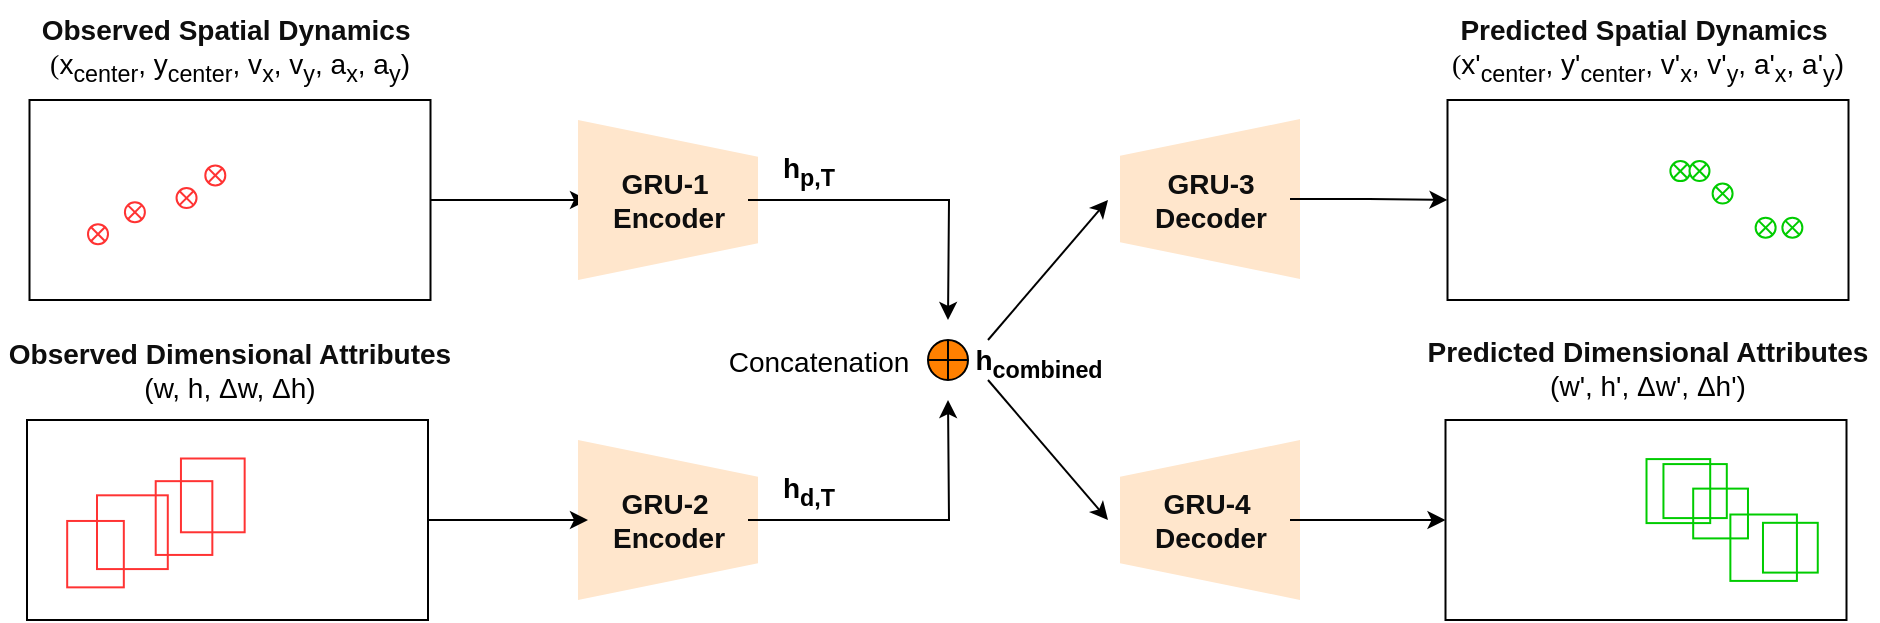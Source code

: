 <mxfile version="24.7.6">
  <diagram name="Page-1" id="6fGCEEJo6AOF35WougVm">
    <mxGraphModel dx="1026" dy="691" grid="1" gridSize="10" guides="1" tooltips="1" connect="1" arrows="1" fold="1" page="1" pageScale="1" pageWidth="1169" pageHeight="827" math="0" shadow="0">
      <root>
        <mxCell id="0" />
        <mxCell id="1" parent="0" />
        <mxCell id="3bJpoVCjEb0cECmUaCNj-70" value="&lt;font style=&quot;font-size: 14px;&quot;&gt;&lt;b style=&quot;background-color: initial; color: rgb(14, 14, 14); text-align: start;&quot;&gt;Observed Dimensional Attributes&lt;/b&gt;&lt;br&gt;&lt;/font&gt;&lt;div style=&quot;font-size: 14px;&quot;&gt;&lt;font style=&quot;font-size: 14px;&quot;&gt;(w, h,&amp;nbsp;&lt;span style=&quot;background-color: initial;&quot;&gt;Δ&lt;/span&gt;&lt;span style=&quot;background-color: initial;&quot;&gt;w,&amp;nbsp;&lt;/span&gt;&lt;span style=&quot;background-color: initial;&quot;&gt;Δ&lt;/span&gt;&lt;span style=&quot;background-color: initial;&quot;&gt;h)&lt;/span&gt;&lt;/font&gt;&lt;/div&gt;" style="text;html=1;align=center;verticalAlign=middle;whiteSpace=wrap;rounded=0;" parent="1" vertex="1">
          <mxGeometry x="93" y="415" width="224" height="50" as="geometry" />
        </mxCell>
        <mxCell id="3bJpoVCjEb0cECmUaCNj-73" value="" style="group" parent="1" vertex="1" connectable="0">
          <mxGeometry x="813.75" y="305" width="200.5" height="100" as="geometry" />
        </mxCell>
        <mxCell id="3bJpoVCjEb0cECmUaCNj-56" value="" style="rounded=0;whiteSpace=wrap;html=1;fillColor=none;" parent="3bJpoVCjEb0cECmUaCNj-73" vertex="1">
          <mxGeometry width="200.5" height="100" as="geometry" />
        </mxCell>
        <mxCell id="3bJpoVCjEb0cECmUaCNj-57" value="" style="group" parent="3bJpoVCjEb0cECmUaCNj-73" vertex="1" connectable="0">
          <mxGeometry x="100.505" y="19.545" width="85.625" height="60.91" as="geometry" />
        </mxCell>
        <mxCell id="3bJpoVCjEb0cECmUaCNj-64" value="" style="shape=sumEllipse;perimeter=ellipsePerimeter;whiteSpace=wrap;html=1;backgroundOutline=1;strokeColor=#00CC00;" parent="3bJpoVCjEb0cECmUaCNj-57" vertex="1">
          <mxGeometry x="10.925" y="11.005" width="10" height="10" as="geometry" />
        </mxCell>
        <mxCell id="3bJpoVCjEb0cECmUaCNj-65" value="" style="shape=sumEllipse;perimeter=ellipsePerimeter;whiteSpace=wrap;html=1;backgroundOutline=1;strokeColor=#00CC00;" parent="3bJpoVCjEb0cECmUaCNj-57" vertex="1">
          <mxGeometry x="32.045" y="22.215" width="10" height="10" as="geometry" />
        </mxCell>
        <mxCell id="3bJpoVCjEb0cECmUaCNj-66" value="" style="shape=sumEllipse;perimeter=ellipsePerimeter;whiteSpace=wrap;html=1;backgroundOutline=1;strokeColor=#00CC00;" parent="3bJpoVCjEb0cECmUaCNj-57" vertex="1">
          <mxGeometry x="66.935" y="39.315" width="10" height="10" as="geometry" />
        </mxCell>
        <mxCell id="3bJpoVCjEb0cECmUaCNj-67" value="" style="shape=sumEllipse;perimeter=ellipsePerimeter;whiteSpace=wrap;html=1;backgroundOutline=1;strokeColor=#00CC00;" parent="3bJpoVCjEb0cECmUaCNj-57" vertex="1">
          <mxGeometry x="53.565" y="39.315" width="10" height="10" as="geometry" />
        </mxCell>
        <mxCell id="3bJpoVCjEb0cECmUaCNj-68" value="" style="shape=sumEllipse;perimeter=ellipsePerimeter;whiteSpace=wrap;html=1;backgroundOutline=1;strokeColor=#00CC00;" parent="3bJpoVCjEb0cECmUaCNj-57" vertex="1">
          <mxGeometry x="20.495" y="10.995" width="10" height="10" as="geometry" />
        </mxCell>
        <mxCell id="3bJpoVCjEb0cECmUaCNj-74" value="" style="group" parent="1" vertex="1" connectable="0">
          <mxGeometry x="812.75" y="465" width="215.25" height="100" as="geometry" />
        </mxCell>
        <mxCell id="3bJpoVCjEb0cECmUaCNj-37" value="" style="rounded=0;whiteSpace=wrap;html=1;fillColor=none;" parent="3bJpoVCjEb0cECmUaCNj-74" vertex="1">
          <mxGeometry width="200.5" height="100" as="geometry" />
        </mxCell>
        <mxCell id="3bJpoVCjEb0cECmUaCNj-29" value="" style="group" parent="3bJpoVCjEb0cECmUaCNj-74" vertex="1" connectable="0">
          <mxGeometry x="100.505" y="19.545" width="85.625" height="60.91" as="geometry" />
        </mxCell>
        <mxCell id="3bJpoVCjEb0cECmUaCNj-30" value="" style="rounded=0;whiteSpace=wrap;html=1;rotation=-270;fillColor=none;strokeColor=#00CC00;" parent="3bJpoVCjEb0cECmUaCNj-29" vertex="1">
          <mxGeometry x="41.965" y="27.675" width="33.2" height="33.27" as="geometry" />
        </mxCell>
        <mxCell id="3bJpoVCjEb0cECmUaCNj-31" value="" style="rounded=0;whiteSpace=wrap;html=1;rotation=-270;fillColor=none;strokeColor=#00CC00;" parent="3bJpoVCjEb0cECmUaCNj-29" vertex="1">
          <mxGeometry x="10.805" y="0.165" width="27" height="31.67" as="geometry" />
        </mxCell>
        <mxCell id="3bJpoVCjEb0cECmUaCNj-32" value="" style="rounded=0;whiteSpace=wrap;html=1;rotation=-270;fillColor=none;strokeColor=#00CC00;" parent="3bJpoVCjEb0cECmUaCNj-29" vertex="1">
          <mxGeometry x="24.595" y="13.515" width="24.89" height="27.39" as="geometry" />
        </mxCell>
        <mxCell id="3bJpoVCjEb0cECmUaCNj-33" value="" style="rounded=0;whiteSpace=wrap;html=1;rotation=-270;fillColor=none;strokeColor=#00CC00;" parent="3bJpoVCjEb0cECmUaCNj-29" vertex="1">
          <mxGeometry x="-0.075" y="0.075" width="32" height="31.85" as="geometry" />
        </mxCell>
        <mxCell id="3bJpoVCjEb0cECmUaCNj-34" value="" style="rounded=0;whiteSpace=wrap;html=1;rotation=-270;fillColor=none;strokeColor=#00CC00;" parent="3bJpoVCjEb0cECmUaCNj-29" vertex="1">
          <mxGeometry x="59.485" y="30.615" width="24.89" height="27.39" as="geometry" />
        </mxCell>
        <mxCell id="3bJpoVCjEb0cECmUaCNj-76" value="" style="group" parent="1" vertex="1" connectable="0">
          <mxGeometry x="103.5" y="465" width="200.5" height="100" as="geometry" />
        </mxCell>
        <mxCell id="3bJpoVCjEb0cECmUaCNj-14" value="" style="group;shadow=0;" parent="3bJpoVCjEb0cECmUaCNj-76" vertex="1" connectable="0">
          <mxGeometry x="19.5" y="20" width="90" height="63" as="geometry" />
        </mxCell>
        <mxCell id="3bJpoVCjEb0cECmUaCNj-5" value="" style="rounded=0;whiteSpace=wrap;html=1;rotation=-90;fillColor=none;strokeColor=#FF3333;" parent="3bJpoVCjEb0cECmUaCNj-14" vertex="1">
          <mxGeometry x="-1.844" y="32.916" width="33.197" height="28.315" as="geometry" />
        </mxCell>
        <mxCell id="3bJpoVCjEb0cECmUaCNj-6" value="" style="rounded=0;whiteSpace=wrap;html=1;rotation=-90;fillColor=none;strokeColor=#FF3333;" parent="3bJpoVCjEb0cECmUaCNj-14" vertex="1">
          <mxGeometry x="40.574" y="14.865" width="36.885" height="28.315" as="geometry" />
        </mxCell>
        <mxCell id="3bJpoVCjEb0cECmUaCNj-7" value="" style="rounded=0;whiteSpace=wrap;html=1;rotation=-90;fillColor=none;strokeColor=#FF3333;" parent="3bJpoVCjEb0cECmUaCNj-14" vertex="1">
          <mxGeometry x="14.754" y="18.404" width="36.885" height="35.393" as="geometry" />
        </mxCell>
        <mxCell id="3bJpoVCjEb0cECmUaCNj-11" value="" style="rounded=0;whiteSpace=wrap;html=1;rotation=-90;fillColor=none;strokeColor=#FF3333;" parent="3bJpoVCjEb0cECmUaCNj-14" vertex="1">
          <mxGeometry x="54.959" y="1.77" width="36.885" height="31.854" as="geometry" />
        </mxCell>
        <mxCell id="3bJpoVCjEb0cECmUaCNj-36" value="" style="rounded=0;whiteSpace=wrap;html=1;fillColor=none;" parent="3bJpoVCjEb0cECmUaCNj-76" vertex="1">
          <mxGeometry width="200.5" height="100" as="geometry" />
        </mxCell>
        <mxCell id="3bJpoVCjEb0cECmUaCNj-38" value="" style="group;shadow=0;" parent="1" vertex="1" connectable="0">
          <mxGeometry x="124.25" y="325" width="90" height="63" as="geometry" />
        </mxCell>
        <mxCell id="3bJpoVCjEb0cECmUaCNj-51" value="" style="shape=sumEllipse;perimeter=ellipsePerimeter;whiteSpace=wrap;html=1;backgroundOutline=1;strokeColor=#FF3333;" parent="3bJpoVCjEb0cECmUaCNj-38" vertex="1">
          <mxGeometry x="9.75" y="42.07" width="10" height="10" as="geometry" />
        </mxCell>
        <mxCell id="3bJpoVCjEb0cECmUaCNj-52" value="" style="shape=sumEllipse;perimeter=ellipsePerimeter;whiteSpace=wrap;html=1;backgroundOutline=1;strokeColor=#FF3333;" parent="3bJpoVCjEb0cECmUaCNj-38" vertex="1">
          <mxGeometry x="28.2" y="31.1" width="10" height="10" as="geometry" />
        </mxCell>
        <mxCell id="3bJpoVCjEb0cECmUaCNj-53" value="" style="shape=sumEllipse;perimeter=ellipsePerimeter;whiteSpace=wrap;html=1;backgroundOutline=1;strokeColor=#FF3333;" parent="3bJpoVCjEb0cECmUaCNj-38" vertex="1">
          <mxGeometry x="54.02" y="24.02" width="10" height="10" as="geometry" />
        </mxCell>
        <mxCell id="3bJpoVCjEb0cECmUaCNj-54" value="" style="shape=sumEllipse;perimeter=ellipsePerimeter;whiteSpace=wrap;html=1;backgroundOutline=1;strokeColor=#FF3333;" parent="3bJpoVCjEb0cECmUaCNj-38" vertex="1">
          <mxGeometry x="68.4" y="12.7" width="10" height="10" as="geometry" />
        </mxCell>
        <mxCell id="3bJpoVCjEb0cECmUaCNj-72" value="&lt;font style=&quot;font-size: 14px;&quot;&gt;&lt;b style=&quot;background-color: initial; color: rgb(14, 14, 14); text-align: start; text-indent: -13px;&quot;&gt;Observed Spatial Dynamics&lt;/b&gt;&lt;font style=&quot;font-size: 14px;&quot; face=&quot;Helvetica&quot;&gt;&amp;nbsp;&lt;br&gt;&lt;/font&gt;&lt;/font&gt;&lt;div style=&quot;font-size: 14px;&quot;&gt;&lt;font style=&quot;font-size: 14px;&quot;&gt;&lt;font style=&quot;font-size: 14px;&quot; face=&quot;EEfprOaRuqxEPbwgsdAZ&quot;&gt;(&lt;/font&gt;&lt;font style=&quot;font-size: 14px;&quot;&gt;x&lt;sub style=&quot;&quot;&gt;center&lt;/sub&gt;, y&lt;sub style=&quot;&quot;&gt;center&lt;/sub&gt;, v&lt;sub style=&quot;&quot;&gt;x&lt;/sub&gt;, v&lt;sub style=&quot;&quot;&gt;y&lt;/sub&gt;, a&lt;sub style=&quot;&quot;&gt;x&lt;/sub&gt;, a&lt;sub style=&quot;&quot;&gt;y&lt;/sub&gt;)&lt;/font&gt;&lt;/font&gt;&lt;/div&gt;" style="text;html=1;align=center;verticalAlign=middle;whiteSpace=wrap;rounded=0;" parent="1" vertex="1">
          <mxGeometry x="90" y="255" width="230" height="50" as="geometry" />
        </mxCell>
        <mxCell id="sbukrhVEXiJSbnaz38Vt-9" style="edgeStyle=orthogonalEdgeStyle;rounded=0;orthogonalLoop=1;jettySize=auto;html=1;exitX=1;exitY=0.5;exitDx=0;exitDy=0;" parent="1" source="3bJpoVCjEb0cECmUaCNj-43" target="sbukrhVEXiJSbnaz38Vt-2" edge="1">
          <mxGeometry relative="1" as="geometry" />
        </mxCell>
        <mxCell id="3bJpoVCjEb0cECmUaCNj-43" value="" style="rounded=0;whiteSpace=wrap;html=1;fillColor=none;" parent="1" vertex="1">
          <mxGeometry x="104.75" y="305" width="200.5" height="100" as="geometry" />
        </mxCell>
        <mxCell id="3bJpoVCjEb0cECmUaCNj-77" value="&lt;font style=&quot;font-size: 14px;&quot;&gt;&lt;b style=&quot;background-color: initial; color: rgb(14, 14, 14); text-align: start; text-indent: -13px;&quot;&gt;Predicted Spatial Dynamics&lt;/b&gt;&lt;font style=&quot;font-size: 14px;&quot; face=&quot;Helvetica&quot;&gt;&amp;nbsp;&lt;br&gt;&lt;/font&gt;&lt;/font&gt;&lt;div style=&quot;font-size: 14px;&quot;&gt;&lt;font style=&quot;font-size: 14px;&quot;&gt;&lt;font style=&quot;font-size: 14px;&quot; face=&quot;EEfprOaRuqxEPbwgsdAZ&quot;&gt;(&lt;/font&gt;&lt;font style=&quot;font-size: 14px;&quot;&gt;x&#39;&lt;sub style=&quot;&quot;&gt;center&lt;/sub&gt;, y&#39;&lt;sub style=&quot;&quot;&gt;center&lt;/sub&gt;, v&#39;&lt;sub style=&quot;&quot;&gt;x&lt;/sub&gt;, v&#39;&lt;sub style=&quot;&quot;&gt;y&lt;/sub&gt;, a&#39;&lt;sub style=&quot;&quot;&gt;x&lt;/sub&gt;, a&#39;&lt;sub style=&quot;&quot;&gt;y&lt;/sub&gt;)&lt;/font&gt;&lt;/font&gt;&lt;/div&gt;" style="text;html=1;align=center;verticalAlign=middle;whiteSpace=wrap;rounded=0;" parent="1" vertex="1">
          <mxGeometry x="799" y="255" width="230" height="50" as="geometry" />
        </mxCell>
        <mxCell id="3bJpoVCjEb0cECmUaCNj-78" value="&lt;font style=&quot;font-size: 14px;&quot;&gt;&lt;b style=&quot;background-color: initial; color: rgb(14, 14, 14); text-align: start;&quot;&gt;Predicted Dimensional Attributes&lt;/b&gt;&lt;br&gt;&lt;/font&gt;&lt;div style=&quot;font-size: 14px;&quot;&gt;&lt;font style=&quot;font-size: 14px;&quot;&gt;(w&#39;, h&#39;,&amp;nbsp;&lt;span style=&quot;background-color: initial;&quot;&gt;Δ&lt;/span&gt;&lt;span style=&quot;background-color: initial;&quot;&gt;w&#39;,&amp;nbsp;&lt;/span&gt;&lt;span style=&quot;background-color: initial;&quot;&gt;Δ&lt;/span&gt;&lt;span style=&quot;background-color: initial;&quot;&gt;h&#39;)&lt;/span&gt;&lt;/font&gt;&lt;/div&gt;" style="text;html=1;align=center;verticalAlign=middle;whiteSpace=wrap;rounded=0;" parent="1" vertex="1">
          <mxGeometry x="799" y="414" width="230" height="50" as="geometry" />
        </mxCell>
        <mxCell id="sbukrhVEXiJSbnaz38Vt-1" value="" style="verticalLabelPosition=middle;verticalAlign=middle;html=1;shape=trapezoid;perimeter=trapezoidPerimeter;whiteSpace=wrap;size=0.23;arcSize=10;flipV=1;labelPosition=center;align=center;rotation=-90;fillColor=#ffe6cc;strokeColor=none;" parent="1" vertex="1">
          <mxGeometry x="384" y="310" width="80" height="90" as="geometry" />
        </mxCell>
        <mxCell id="sbukrhVEXiJSbnaz38Vt-2" value="&lt;b style=&quot;text-wrap: wrap; background-color: initial; color: rgb(14, 14, 14); text-align: start; text-indent: -13px;&quot;&gt;&lt;font style=&quot;font-size: 14px;&quot;&gt;GRU-1&amp;nbsp;&lt;/font&gt;&lt;/b&gt;&lt;div&gt;&lt;b style=&quot;text-wrap: wrap; background-color: initial; color: rgb(14, 14, 14); text-align: start; text-indent: -13px;&quot;&gt;&lt;font style=&quot;font-size: 14px;&quot;&gt;Encoder&lt;/font&gt;&lt;/b&gt;&lt;br&gt;&lt;div&gt;&lt;div&gt;&lt;/div&gt;&lt;/div&gt;&lt;/div&gt;" style="text;html=1;align=center;verticalAlign=middle;resizable=0;points=[];autosize=1;strokeColor=none;fillColor=none;" parent="1" vertex="1">
          <mxGeometry x="384" y="330" width="80" height="50" as="geometry" />
        </mxCell>
        <mxCell id="sbukrhVEXiJSbnaz38Vt-3" value="" style="verticalLabelPosition=middle;verticalAlign=middle;html=1;shape=trapezoid;perimeter=trapezoidPerimeter;whiteSpace=wrap;size=0.23;arcSize=10;flipV=1;labelPosition=center;align=center;rotation=-90;fillColor=#ffe6cc;strokeColor=none;" parent="1" vertex="1">
          <mxGeometry x="384" y="470" width="80" height="90" as="geometry" />
        </mxCell>
        <mxCell id="sbukrhVEXiJSbnaz38Vt-4" value="&lt;b style=&quot;text-wrap: wrap; background-color: initial; color: rgb(14, 14, 14); text-align: start; text-indent: -13px;&quot;&gt;&lt;font style=&quot;font-size: 14px;&quot;&gt;GRU-2&amp;nbsp;&lt;/font&gt;&lt;/b&gt;&lt;div&gt;&lt;b style=&quot;text-wrap: wrap; background-color: initial; color: rgb(14, 14, 14); text-align: start; text-indent: -13px;&quot;&gt;&lt;font style=&quot;font-size: 14px;&quot;&gt;Encoder&lt;/font&gt;&lt;/b&gt;&lt;/div&gt;" style="text;html=1;align=center;verticalAlign=middle;resizable=0;points=[];autosize=1;strokeColor=none;fillColor=none;" parent="1" vertex="1">
          <mxGeometry x="384" y="490" width="80" height="50" as="geometry" />
        </mxCell>
        <mxCell id="sbukrhVEXiJSbnaz38Vt-10" style="edgeStyle=orthogonalEdgeStyle;rounded=0;orthogonalLoop=1;jettySize=auto;html=1;exitX=1;exitY=0.5;exitDx=0;exitDy=0;" parent="1" source="3bJpoVCjEb0cECmUaCNj-36" target="sbukrhVEXiJSbnaz38Vt-4" edge="1">
          <mxGeometry relative="1" as="geometry" />
        </mxCell>
        <mxCell id="sbukrhVEXiJSbnaz38Vt-11" value="" style="verticalLabelPosition=bottom;verticalAlign=top;html=1;shape=mxgraph.flowchart.summing_function;fillColor=#FF8000;strokeColor=#000000;" parent="1" vertex="1">
          <mxGeometry x="554" y="425" width="20" height="20" as="geometry" />
        </mxCell>
        <mxCell id="sbukrhVEXiJSbnaz38Vt-18" style="edgeStyle=orthogonalEdgeStyle;rounded=0;orthogonalLoop=1;jettySize=auto;html=1;" parent="1" source="sbukrhVEXiJSbnaz38Vt-2" edge="1">
          <mxGeometry relative="1" as="geometry">
            <mxPoint x="564" y="415" as="targetPoint" />
          </mxGeometry>
        </mxCell>
        <mxCell id="sbukrhVEXiJSbnaz38Vt-19" style="edgeStyle=orthogonalEdgeStyle;rounded=0;orthogonalLoop=1;jettySize=auto;html=1;" parent="1" source="sbukrhVEXiJSbnaz38Vt-4" edge="1">
          <mxGeometry relative="1" as="geometry">
            <mxPoint x="564" y="455" as="targetPoint" />
          </mxGeometry>
        </mxCell>
        <mxCell id="sbukrhVEXiJSbnaz38Vt-20" value="&lt;font style=&quot;font-size: 14px;&quot;&gt;Concatenation&lt;/font&gt;" style="text;html=1;align=center;verticalAlign=middle;resizable=0;points=[];autosize=1;strokeColor=none;fillColor=none;" parent="1" vertex="1">
          <mxGeometry x="444" y="421" width="110" height="30" as="geometry" />
        </mxCell>
        <mxCell id="sbukrhVEXiJSbnaz38Vt-21" value="" style="verticalLabelPosition=middle;verticalAlign=middle;html=1;shape=trapezoid;perimeter=trapezoidPerimeter;whiteSpace=wrap;size=0.23;arcSize=10;flipV=1;labelPosition=center;align=center;rotation=90;fillColor=#ffe6cc;strokeColor=none;" parent="1" vertex="1">
          <mxGeometry x="655" y="309.5" width="80" height="90" as="geometry" />
        </mxCell>
        <mxCell id="sbukrhVEXiJSbnaz38Vt-31" style="edgeStyle=orthogonalEdgeStyle;rounded=0;orthogonalLoop=1;jettySize=auto;html=1;entryX=0;entryY=0.5;entryDx=0;entryDy=0;" parent="1" source="sbukrhVEXiJSbnaz38Vt-22" target="3bJpoVCjEb0cECmUaCNj-56" edge="1">
          <mxGeometry relative="1" as="geometry" />
        </mxCell>
        <mxCell id="sbukrhVEXiJSbnaz38Vt-22" value="&lt;b style=&quot;text-wrap: wrap; background-color: initial; color: rgb(14, 14, 14); text-align: start; text-indent: -13px;&quot;&gt;&lt;font style=&quot;font-size: 14px;&quot;&gt;GRU-3&lt;/font&gt;&lt;/b&gt;&lt;div&gt;&lt;b style=&quot;text-wrap: wrap; background-color: initial; color: rgb(14, 14, 14); text-align: start; text-indent: -13px;&quot;&gt;&lt;font style=&quot;font-size: 14px;&quot;&gt;Decoder&lt;/font&gt;&lt;/b&gt;&lt;br&gt;&lt;div&gt;&lt;div&gt;&lt;/div&gt;&lt;/div&gt;&lt;/div&gt;" style="text;html=1;align=center;verticalAlign=middle;resizable=0;points=[];autosize=1;strokeColor=none;fillColor=none;" parent="1" vertex="1">
          <mxGeometry x="655" y="329.5" width="80" height="50" as="geometry" />
        </mxCell>
        <mxCell id="sbukrhVEXiJSbnaz38Vt-26" value="" style="verticalLabelPosition=middle;verticalAlign=middle;html=1;shape=trapezoid;perimeter=trapezoidPerimeter;whiteSpace=wrap;size=0.23;arcSize=10;flipV=1;labelPosition=center;align=center;rotation=90;fillColor=#ffe6cc;strokeColor=none;" parent="1" vertex="1">
          <mxGeometry x="655" y="470" width="80" height="90" as="geometry" />
        </mxCell>
        <mxCell id="sbukrhVEXiJSbnaz38Vt-32" style="edgeStyle=orthogonalEdgeStyle;rounded=0;orthogonalLoop=1;jettySize=auto;html=1;entryX=0;entryY=0.5;entryDx=0;entryDy=0;" parent="1" source="sbukrhVEXiJSbnaz38Vt-27" target="3bJpoVCjEb0cECmUaCNj-37" edge="1">
          <mxGeometry relative="1" as="geometry" />
        </mxCell>
        <mxCell id="sbukrhVEXiJSbnaz38Vt-27" value="&lt;b style=&quot;text-wrap: wrap; background-color: initial; color: rgb(14, 14, 14); text-align: start; text-indent: -13px;&quot;&gt;&lt;font style=&quot;font-size: 14px;&quot;&gt;GRU-4&amp;nbsp;&lt;/font&gt;&lt;/b&gt;&lt;div&gt;&lt;b style=&quot;text-wrap: wrap; background-color: initial; color: rgb(14, 14, 14); text-align: start; text-indent: -13px;&quot;&gt;&lt;font style=&quot;font-size: 14px;&quot;&gt;Decoder&lt;/font&gt;&lt;/b&gt;&lt;br&gt;&lt;div&gt;&lt;div&gt;&lt;/div&gt;&lt;/div&gt;&lt;/div&gt;" style="text;html=1;align=center;verticalAlign=middle;resizable=0;points=[];autosize=1;strokeColor=none;fillColor=none;" parent="1" vertex="1">
          <mxGeometry x="655" y="490" width="80" height="50" as="geometry" />
        </mxCell>
        <mxCell id="sbukrhVEXiJSbnaz38Vt-29" value="" style="endArrow=classic;html=1;rounded=0;" parent="1" edge="1">
          <mxGeometry width="50" height="50" relative="1" as="geometry">
            <mxPoint x="584" y="425" as="sourcePoint" />
            <mxPoint x="644" y="355" as="targetPoint" />
          </mxGeometry>
        </mxCell>
        <mxCell id="sbukrhVEXiJSbnaz38Vt-30" value="" style="endArrow=classic;html=1;rounded=0;" parent="1" edge="1">
          <mxGeometry width="50" height="50" relative="1" as="geometry">
            <mxPoint x="584" y="445" as="sourcePoint" />
            <mxPoint x="644" y="515" as="targetPoint" />
          </mxGeometry>
        </mxCell>
        <mxCell id="sbukrhVEXiJSbnaz38Vt-33" value="&lt;b style=&quot;font-size: 14px;&quot;&gt;h&lt;span style=&quot;&quot;&gt;&lt;sub&gt;p,T&lt;/sub&gt;&lt;/span&gt;&lt;/b&gt;" style="text;html=1;align=center;verticalAlign=middle;resizable=0;points=[];autosize=1;strokeColor=none;fillColor=none;" parent="1" vertex="1">
          <mxGeometry x="469" y="325" width="50" height="30" as="geometry" />
        </mxCell>
        <mxCell id="sbukrhVEXiJSbnaz38Vt-34" value="&lt;font style=&quot;font-size: 14px;&quot;&gt;&lt;b&gt;h&lt;/b&gt;&lt;b&gt;&lt;sub style=&quot;&quot;&gt;d,T&lt;/sub&gt;&lt;/b&gt;&lt;/font&gt;" style="text;html=1;align=center;verticalAlign=middle;resizable=0;points=[];autosize=1;strokeColor=none;fillColor=none;" parent="1" vertex="1">
          <mxGeometry x="469" y="485" width="50" height="30" as="geometry" />
        </mxCell>
        <mxCell id="sbukrhVEXiJSbnaz38Vt-36" value="&lt;b style=&quot;font-size: 14px;&quot;&gt;h&lt;span style=&quot;&quot;&gt;&lt;sub&gt;combined&lt;/sub&gt;&lt;/span&gt;&lt;/b&gt;" style="text;html=1;align=center;verticalAlign=middle;resizable=0;points=[];autosize=1;strokeColor=none;fillColor=none;" parent="1" vertex="1">
          <mxGeometry x="564" y="421" width="90" height="30" as="geometry" />
        </mxCell>
      </root>
    </mxGraphModel>
  </diagram>
</mxfile>
